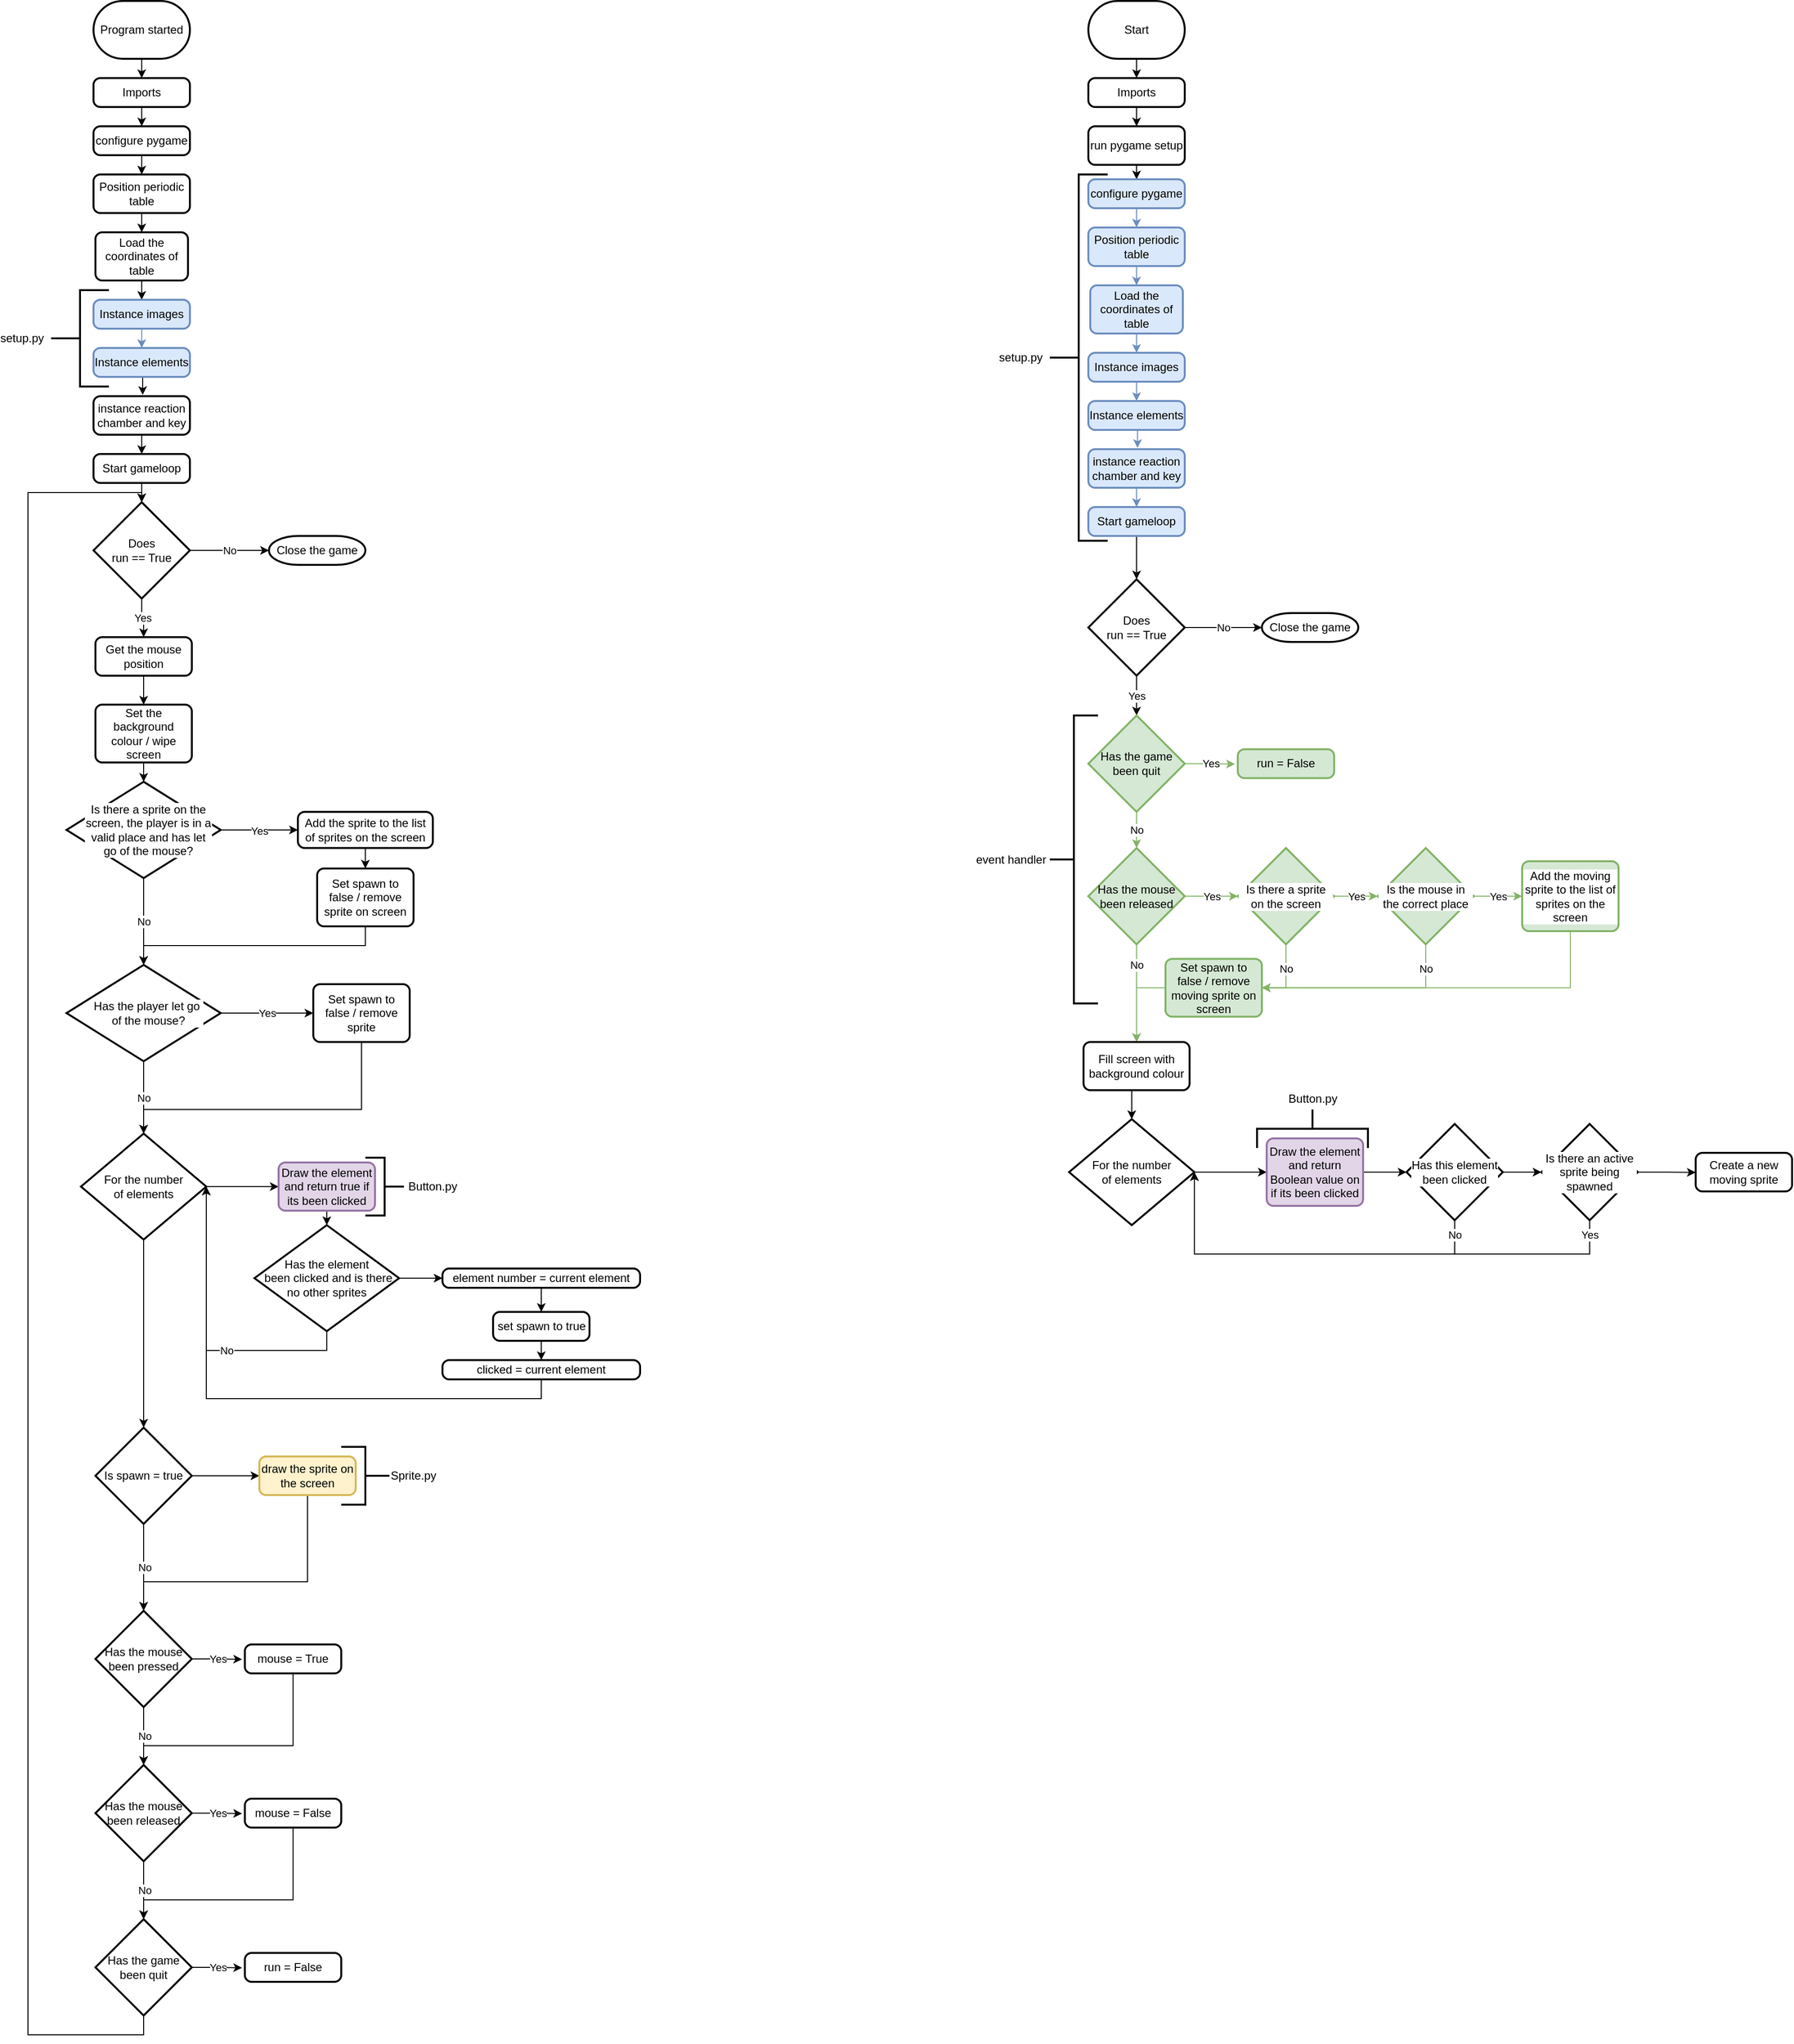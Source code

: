 <mxfile version="16.5.2" type="device"><diagram id="IbwKglbEmLJmaYH9tviD" name="Page-1"><mxGraphModel dx="697" dy="635" grid="1" gridSize="10" guides="1" tooltips="1" connect="1" arrows="1" fold="1" page="1" pageScale="1" pageWidth="827" pageHeight="1169" math="0" shadow="0"><root><mxCell id="0"/><mxCell id="1" parent="0"/><mxCell id="RFZ8zrb5-xZs_B_gBiY--3" style="edgeStyle=orthogonalEdgeStyle;rounded=0;orthogonalLoop=1;jettySize=auto;html=1;exitX=0.5;exitY=1;exitDx=0;exitDy=0;exitPerimeter=0;entryX=0.5;entryY=0;entryDx=0;entryDy=0;" parent="1" source="RFZ8zrb5-xZs_B_gBiY--1" target="RFZ8zrb5-xZs_B_gBiY--2" edge="1"><mxGeometry relative="1" as="geometry"/></mxCell><mxCell id="RFZ8zrb5-xZs_B_gBiY--1" value="Program started" style="strokeWidth=2;html=1;shape=mxgraph.flowchart.terminator;whiteSpace=wrap;" parent="1" vertex="1"><mxGeometry x="148" y="40" width="100" height="60" as="geometry"/></mxCell><mxCell id="RFZ8zrb5-xZs_B_gBiY--5" style="edgeStyle=orthogonalEdgeStyle;rounded=0;orthogonalLoop=1;jettySize=auto;html=1;exitX=0.5;exitY=1;exitDx=0;exitDy=0;" parent="1" source="RFZ8zrb5-xZs_B_gBiY--2" target="RFZ8zrb5-xZs_B_gBiY--4" edge="1"><mxGeometry relative="1" as="geometry"/></mxCell><mxCell id="RFZ8zrb5-xZs_B_gBiY--2" value="Imports" style="rounded=1;whiteSpace=wrap;html=1;absoluteArcSize=1;arcSize=14;strokeWidth=2;" parent="1" vertex="1"><mxGeometry x="148" y="120" width="100" height="30" as="geometry"/></mxCell><mxCell id="RFZ8zrb5-xZs_B_gBiY--7" style="edgeStyle=orthogonalEdgeStyle;rounded=0;orthogonalLoop=1;jettySize=auto;html=1;exitX=0.5;exitY=1;exitDx=0;exitDy=0;entryX=0.5;entryY=0;entryDx=0;entryDy=0;" parent="1" source="RFZ8zrb5-xZs_B_gBiY--4" target="RFZ8zrb5-xZs_B_gBiY--6" edge="1"><mxGeometry relative="1" as="geometry"/></mxCell><mxCell id="RFZ8zrb5-xZs_B_gBiY--4" value="configure pygame" style="rounded=1;whiteSpace=wrap;html=1;absoluteArcSize=1;arcSize=14;strokeWidth=2;" parent="1" vertex="1"><mxGeometry x="148" y="170" width="100" height="30" as="geometry"/></mxCell><mxCell id="RFZ8zrb5-xZs_B_gBiY--10" style="edgeStyle=orthogonalEdgeStyle;rounded=0;orthogonalLoop=1;jettySize=auto;html=1;exitX=0.5;exitY=1;exitDx=0;exitDy=0;entryX=0.5;entryY=0;entryDx=0;entryDy=0;" parent="1" source="RFZ8zrb5-xZs_B_gBiY--6" target="RFZ8zrb5-xZs_B_gBiY--8" edge="1"><mxGeometry relative="1" as="geometry"/></mxCell><mxCell id="RFZ8zrb5-xZs_B_gBiY--6" value="Position periodic table" style="rounded=1;whiteSpace=wrap;html=1;absoluteArcSize=1;arcSize=14;strokeWidth=2;" parent="1" vertex="1"><mxGeometry x="148" y="220" width="100" height="40" as="geometry"/></mxCell><mxCell id="RFZ8zrb5-xZs_B_gBiY--12" style="edgeStyle=orthogonalEdgeStyle;rounded=0;orthogonalLoop=1;jettySize=auto;html=1;exitX=0.5;exitY=1;exitDx=0;exitDy=0;entryX=0.5;entryY=0;entryDx=0;entryDy=0;" parent="1" source="RFZ8zrb5-xZs_B_gBiY--8" target="RFZ8zrb5-xZs_B_gBiY--11" edge="1"><mxGeometry relative="1" as="geometry"/></mxCell><mxCell id="RFZ8zrb5-xZs_B_gBiY--8" value="Load the coordinates of table" style="rounded=1;whiteSpace=wrap;html=1;absoluteArcSize=1;arcSize=14;strokeWidth=2;" parent="1" vertex="1"><mxGeometry x="150" y="280" width="96" height="50" as="geometry"/></mxCell><mxCell id="RFZ8zrb5-xZs_B_gBiY--9" style="edgeStyle=orthogonalEdgeStyle;rounded=0;orthogonalLoop=1;jettySize=auto;html=1;exitX=0.5;exitY=1;exitDx=0;exitDy=0;" parent="1" source="RFZ8zrb5-xZs_B_gBiY--8" target="RFZ8zrb5-xZs_B_gBiY--8" edge="1"><mxGeometry relative="1" as="geometry"/></mxCell><mxCell id="RFZ8zrb5-xZs_B_gBiY--14" style="edgeStyle=orthogonalEdgeStyle;rounded=0;orthogonalLoop=1;jettySize=auto;html=1;exitX=0.5;exitY=1;exitDx=0;exitDy=0;entryX=0.5;entryY=0;entryDx=0;entryDy=0;fillColor=#dae8fc;strokeColor=#6c8ebf;" parent="1" source="RFZ8zrb5-xZs_B_gBiY--11" target="RFZ8zrb5-xZs_B_gBiY--13" edge="1"><mxGeometry relative="1" as="geometry"/></mxCell><mxCell id="RFZ8zrb5-xZs_B_gBiY--11" value="Instance images" style="rounded=1;whiteSpace=wrap;html=1;absoluteArcSize=1;arcSize=14;strokeWidth=2;fillColor=#dae8fc;strokeColor=#6c8ebf;" parent="1" vertex="1"><mxGeometry x="148" y="350" width="100" height="30" as="geometry"/></mxCell><mxCell id="RFZ8zrb5-xZs_B_gBiY--16" style="edgeStyle=orthogonalEdgeStyle;rounded=0;orthogonalLoop=1;jettySize=auto;html=1;exitX=0.5;exitY=1;exitDx=0;exitDy=0;entryX=0.51;entryY=-0.033;entryDx=0;entryDy=0;entryPerimeter=0;" parent="1" source="RFZ8zrb5-xZs_B_gBiY--13" target="RFZ8zrb5-xZs_B_gBiY--15" edge="1"><mxGeometry relative="1" as="geometry"/></mxCell><mxCell id="RFZ8zrb5-xZs_B_gBiY--13" value="Instance elements" style="rounded=1;whiteSpace=wrap;html=1;absoluteArcSize=1;arcSize=14;strokeWidth=2;fillColor=#dae8fc;strokeColor=#6c8ebf;" parent="1" vertex="1"><mxGeometry x="148" y="400" width="100" height="30" as="geometry"/></mxCell><mxCell id="RFZ8zrb5-xZs_B_gBiY--19" style="edgeStyle=orthogonalEdgeStyle;rounded=0;orthogonalLoop=1;jettySize=auto;html=1;exitX=0.5;exitY=1;exitDx=0;exitDy=0;entryX=0.5;entryY=0;entryDx=0;entryDy=0;" parent="1" source="RFZ8zrb5-xZs_B_gBiY--15" target="RFZ8zrb5-xZs_B_gBiY--18" edge="1"><mxGeometry relative="1" as="geometry"/></mxCell><mxCell id="RFZ8zrb5-xZs_B_gBiY--15" value="instance reaction chamber and key" style="rounded=1;whiteSpace=wrap;html=1;absoluteArcSize=1;arcSize=14;strokeWidth=2;" parent="1" vertex="1"><mxGeometry x="148" y="450" width="100" height="40" as="geometry"/></mxCell><mxCell id="RFZ8zrb5-xZs_B_gBiY--26" style="edgeStyle=orthogonalEdgeStyle;rounded=0;orthogonalLoop=1;jettySize=auto;html=1;exitX=0.5;exitY=1;exitDx=0;exitDy=0;entryX=0.5;entryY=0;entryDx=0;entryDy=0;entryPerimeter=0;" parent="1" source="RFZ8zrb5-xZs_B_gBiY--18" target="RFZ8zrb5-xZs_B_gBiY--25" edge="1"><mxGeometry relative="1" as="geometry"/></mxCell><mxCell id="RFZ8zrb5-xZs_B_gBiY--18" value="Start gameloop" style="rounded=1;whiteSpace=wrap;html=1;absoluteArcSize=1;arcSize=14;strokeWidth=2;" parent="1" vertex="1"><mxGeometry x="148" y="510" width="100" height="30" as="geometry"/></mxCell><mxCell id="RFZ8zrb5-xZs_B_gBiY--21" value="" style="strokeWidth=2;html=1;shape=mxgraph.flowchart.annotation_2;align=left;labelPosition=right;pointerEvents=1;" parent="1" vertex="1"><mxGeometry x="104" y="340" width="60" height="100" as="geometry"/></mxCell><mxCell id="RFZ8zrb5-xZs_B_gBiY--22" value="setup.py" style="text;html=1;strokeColor=none;fillColor=none;align=center;verticalAlign=middle;whiteSpace=wrap;rounded=0;" parent="1" vertex="1"><mxGeometry x="54" y="380" width="40" height="20" as="geometry"/></mxCell><mxCell id="RFZ8zrb5-xZs_B_gBiY--72" value="No" style="edgeStyle=orthogonalEdgeStyle;rounded=0;orthogonalLoop=1;jettySize=auto;html=1;exitX=1;exitY=0.5;exitDx=0;exitDy=0;exitPerimeter=0;entryX=0;entryY=0.5;entryDx=0;entryDy=0;entryPerimeter=0;labelBackgroundColor=default;fontColor=default;" parent="1" source="RFZ8zrb5-xZs_B_gBiY--25" target="RFZ8zrb5-xZs_B_gBiY--71" edge="1"><mxGeometry relative="1" as="geometry"/></mxCell><mxCell id="RFZ8zrb5-xZs_B_gBiY--74" value="Yes" style="edgeStyle=orthogonalEdgeStyle;rounded=0;orthogonalLoop=1;jettySize=auto;html=1;exitX=0.5;exitY=1;exitDx=0;exitDy=0;exitPerimeter=0;entryX=0.5;entryY=0;entryDx=0;entryDy=0;labelBackgroundColor=default;fontColor=default;" parent="1" source="RFZ8zrb5-xZs_B_gBiY--25" target="RFZ8zrb5-xZs_B_gBiY--30" edge="1"><mxGeometry relative="1" as="geometry"/></mxCell><mxCell id="RFZ8zrb5-xZs_B_gBiY--25" value="Does &lt;br&gt;run == True" style="strokeWidth=2;html=1;shape=mxgraph.flowchart.decision;whiteSpace=wrap;" parent="1" vertex="1"><mxGeometry x="148" y="560" width="100" height="100" as="geometry"/></mxCell><mxCell id="RFZ8zrb5-xZs_B_gBiY--48" style="edgeStyle=orthogonalEdgeStyle;rounded=0;orthogonalLoop=1;jettySize=auto;html=1;exitX=0.5;exitY=1;exitDx=0;exitDy=0;entryX=0.5;entryY=0;entryDx=0;entryDy=0;fontColor=default;" parent="1" source="RFZ8zrb5-xZs_B_gBiY--30" target="RFZ8zrb5-xZs_B_gBiY--31" edge="1"><mxGeometry relative="1" as="geometry"/></mxCell><mxCell id="RFZ8zrb5-xZs_B_gBiY--30" value="Get the mouse position" style="rounded=1;whiteSpace=wrap;html=1;absoluteArcSize=1;arcSize=14;strokeWidth=2;" parent="1" vertex="1"><mxGeometry x="150" y="700" width="100" height="40" as="geometry"/></mxCell><mxCell id="RFZ8zrb5-xZs_B_gBiY--49" style="edgeStyle=orthogonalEdgeStyle;rounded=0;orthogonalLoop=1;jettySize=auto;html=1;exitX=0.5;exitY=1;exitDx=0;exitDy=0;entryX=0.5;entryY=0;entryDx=0;entryDy=0;entryPerimeter=0;fontColor=default;" parent="1" source="RFZ8zrb5-xZs_B_gBiY--31" target="RFZ8zrb5-xZs_B_gBiY--34" edge="1"><mxGeometry relative="1" as="geometry"/></mxCell><mxCell id="RFZ8zrb5-xZs_B_gBiY--31" value="Set the background colour / wipe screen" style="rounded=1;whiteSpace=wrap;html=1;absoluteArcSize=1;arcSize=14;strokeWidth=2;" parent="1" vertex="1"><mxGeometry x="150" y="770" width="100" height="60" as="geometry"/></mxCell><mxCell id="RFZ8zrb5-xZs_B_gBiY--36" value="Yes" style="edgeStyle=orthogonalEdgeStyle;rounded=0;orthogonalLoop=1;jettySize=auto;html=1;exitX=1;exitY=0.5;exitDx=0;exitDy=0;exitPerimeter=0;fontColor=default;" parent="1" source="RFZ8zrb5-xZs_B_gBiY--34" edge="1"><mxGeometry relative="1" as="geometry"><mxPoint x="360" y="900" as="targetPoint"/></mxGeometry></mxCell><mxCell id="RFZ8zrb5-xZs_B_gBiY--57" value="No" style="edgeStyle=orthogonalEdgeStyle;rounded=0;orthogonalLoop=1;jettySize=auto;html=1;exitX=0.5;exitY=1;exitDx=0;exitDy=0;exitPerimeter=0;entryX=0.5;entryY=0;entryDx=0;entryDy=0;entryPerimeter=0;fontColor=default;" parent="1" source="RFZ8zrb5-xZs_B_gBiY--34" target="RFZ8zrb5-xZs_B_gBiY--56" edge="1"><mxGeometry relative="1" as="geometry"/></mxCell><mxCell id="RFZ8zrb5-xZs_B_gBiY--34" value="Is there a sprite on the screen, the player is in a valid place and has let go of the mouse?" style="strokeWidth=2;shape=mxgraph.flowchart.decision;spacingTop=10;spacingLeft=10;spacingBottom=10;spacing=10;whiteSpace=wrap;html=1;fontColor=default;labelBackgroundColor=default;" parent="1" vertex="1"><mxGeometry x="120" y="850" width="160" height="100" as="geometry"/></mxCell><mxCell id="RFZ8zrb5-xZs_B_gBiY--54" style="edgeStyle=orthogonalEdgeStyle;rounded=0;orthogonalLoop=1;jettySize=auto;html=1;exitX=0.5;exitY=1;exitDx=0;exitDy=0;entryX=0.5;entryY=0;entryDx=0;entryDy=0;fontColor=default;labelBackgroundColor=none;" parent="1" source="RFZ8zrb5-xZs_B_gBiY--50" target="RFZ8zrb5-xZs_B_gBiY--53" edge="1"><mxGeometry relative="1" as="geometry"/></mxCell><mxCell id="RFZ8zrb5-xZs_B_gBiY--50" value="Add the sprite to the list of sprites on the screen" style="rounded=1;whiteSpace=wrap;html=1;absoluteArcSize=1;arcSize=14;strokeWidth=2;labelBackgroundColor=none;" parent="1" vertex="1"><mxGeometry x="360" y="881.25" width="140" height="37.5" as="geometry"/></mxCell><mxCell id="RFZ8zrb5-xZs_B_gBiY--58" style="edgeStyle=orthogonalEdgeStyle;rounded=0;orthogonalLoop=1;jettySize=auto;html=1;exitX=0.5;exitY=1;exitDx=0;exitDy=0;fontColor=default;" parent="1" source="RFZ8zrb5-xZs_B_gBiY--53" target="RFZ8zrb5-xZs_B_gBiY--56" edge="1"><mxGeometry relative="1" as="geometry"/></mxCell><mxCell id="RFZ8zrb5-xZs_B_gBiY--53" value="Set spawn to false / remove sprite on screen" style="rounded=1;whiteSpace=wrap;html=1;absoluteArcSize=1;arcSize=14;strokeWidth=2;labelBackgroundColor=none;" parent="1" vertex="1"><mxGeometry x="380" y="940" width="100" height="60" as="geometry"/></mxCell><mxCell id="RFZ8zrb5-xZs_B_gBiY--63" value="Yes" style="edgeStyle=orthogonalEdgeStyle;rounded=0;orthogonalLoop=1;jettySize=auto;html=1;exitX=1;exitY=0.5;exitDx=0;exitDy=0;exitPerimeter=0;entryX=0;entryY=0.5;entryDx=0;entryDy=0;labelBackgroundColor=default;fontColor=default;" parent="1" source="RFZ8zrb5-xZs_B_gBiY--56" target="RFZ8zrb5-xZs_B_gBiY--62" edge="1"><mxGeometry relative="1" as="geometry"/></mxCell><mxCell id="RFZ8zrb5-xZs_B_gBiY--77" value="No" style="edgeStyle=orthogonalEdgeStyle;rounded=0;orthogonalLoop=1;jettySize=auto;html=1;exitX=0.5;exitY=1;exitDx=0;exitDy=0;exitPerimeter=0;entryX=0.5;entryY=0;entryDx=0;entryDy=0;entryPerimeter=0;labelBackgroundColor=default;fontColor=default;" parent="1" source="RFZ8zrb5-xZs_B_gBiY--56" target="RFZ8zrb5-xZs_B_gBiY--75" edge="1"><mxGeometry relative="1" as="geometry"/></mxCell><mxCell id="RFZ8zrb5-xZs_B_gBiY--56" value="Has the player let go&amp;nbsp;&lt;br&gt;of the mouse?" style="strokeWidth=2;shape=mxgraph.flowchart.decision;spacingTop=10;spacingLeft=10;spacingBottom=10;spacing=10;whiteSpace=wrap;html=1;fontColor=default;labelBackgroundColor=default;" parent="1" vertex="1"><mxGeometry x="120" y="1040" width="160" height="100" as="geometry"/></mxCell><mxCell id="RFZ8zrb5-xZs_B_gBiY--78" style="edgeStyle=orthogonalEdgeStyle;rounded=0;orthogonalLoop=1;jettySize=auto;html=1;exitX=0.5;exitY=1;exitDx=0;exitDy=0;entryX=0.5;entryY=0;entryDx=0;entryDy=0;entryPerimeter=0;labelBackgroundColor=default;fontColor=default;" parent="1" source="RFZ8zrb5-xZs_B_gBiY--62" target="RFZ8zrb5-xZs_B_gBiY--75" edge="1"><mxGeometry relative="1" as="geometry"><Array as="points"><mxPoint x="426" y="1190"/><mxPoint x="200" y="1190"/></Array></mxGeometry></mxCell><mxCell id="RFZ8zrb5-xZs_B_gBiY--62" value="Set spawn to false / remove sprite" style="rounded=1;whiteSpace=wrap;html=1;absoluteArcSize=1;arcSize=14;strokeWidth=2;labelBackgroundColor=none;fontColor=default;" parent="1" vertex="1"><mxGeometry x="376" y="1060" width="100" height="60" as="geometry"/></mxCell><mxCell id="RFZ8zrb5-xZs_B_gBiY--71" value="&lt;span&gt;Close the game&lt;/span&gt;" style="strokeWidth=2;html=1;shape=mxgraph.flowchart.terminator;whiteSpace=wrap;labelBackgroundColor=none;fontColor=default;" parent="1" vertex="1"><mxGeometry x="330" y="595" width="100" height="30" as="geometry"/></mxCell><mxCell id="RFZ8zrb5-xZs_B_gBiY--81" style="edgeStyle=orthogonalEdgeStyle;rounded=0;orthogonalLoop=1;jettySize=auto;html=1;exitX=1;exitY=0.5;exitDx=0;exitDy=0;exitPerimeter=0;entryX=0;entryY=0.5;entryDx=0;entryDy=0;labelBackgroundColor=default;fontColor=default;" parent="1" source="RFZ8zrb5-xZs_B_gBiY--75" target="RFZ8zrb5-xZs_B_gBiY--80" edge="1"><mxGeometry relative="1" as="geometry"/></mxCell><mxCell id="RFZ8zrb5-xZs_B_gBiY--102" style="edgeStyle=orthogonalEdgeStyle;rounded=0;orthogonalLoop=1;jettySize=auto;html=1;exitX=0.5;exitY=1;exitDx=0;exitDy=0;exitPerimeter=0;entryX=0.5;entryY=0;entryDx=0;entryDy=0;entryPerimeter=0;labelBackgroundColor=default;fontColor=default;" parent="1" source="RFZ8zrb5-xZs_B_gBiY--75" target="RFZ8zrb5-xZs_B_gBiY--101" edge="1"><mxGeometry relative="1" as="geometry"/></mxCell><mxCell id="RFZ8zrb5-xZs_B_gBiY--75" value="For the number &lt;br&gt;of elements" style="strokeWidth=2;html=1;shape=mxgraph.flowchart.decision;whiteSpace=wrap;labelBackgroundColor=none;fontColor=default;" parent="1" vertex="1"><mxGeometry x="135" y="1215" width="130" height="110" as="geometry"/></mxCell><mxCell id="RFZ8zrb5-xZs_B_gBiY--84" style="edgeStyle=orthogonalEdgeStyle;rounded=0;orthogonalLoop=1;jettySize=auto;html=1;exitX=0.5;exitY=1;exitDx=0;exitDy=0;entryX=0.5;entryY=0;entryDx=0;entryDy=0;entryPerimeter=0;labelBackgroundColor=default;fontColor=default;" parent="1" source="RFZ8zrb5-xZs_B_gBiY--80" target="RFZ8zrb5-xZs_B_gBiY--83" edge="1"><mxGeometry relative="1" as="geometry"/></mxCell><mxCell id="RFZ8zrb5-xZs_B_gBiY--80" value="Draw the element and return true if its been clicked" style="rounded=1;whiteSpace=wrap;html=1;absoluteArcSize=1;arcSize=14;strokeWidth=2;labelBackgroundColor=none;fillColor=#e1d5e7;strokeColor=#9673a6;" parent="1" vertex="1"><mxGeometry x="340" y="1245" width="100" height="50" as="geometry"/></mxCell><mxCell id="RFZ8zrb5-xZs_B_gBiY--87" value="No" style="edgeStyle=orthogonalEdgeStyle;rounded=0;orthogonalLoop=1;jettySize=auto;html=1;exitX=0.5;exitY=1;exitDx=0;exitDy=0;exitPerimeter=0;labelBackgroundColor=default;fontColor=default;entryX=1;entryY=0.5;entryDx=0;entryDy=0;entryPerimeter=0;" parent="1" source="RFZ8zrb5-xZs_B_gBiY--83" target="RFZ8zrb5-xZs_B_gBiY--75" edge="1"><mxGeometry x="-0.212" relative="1" as="geometry"><Array as="points"><mxPoint x="390" y="1440"/><mxPoint x="265" y="1440"/></Array><mxPoint as="offset"/></mxGeometry></mxCell><mxCell id="RFZ8zrb5-xZs_B_gBiY--93" style="edgeStyle=orthogonalEdgeStyle;rounded=0;orthogonalLoop=1;jettySize=auto;html=1;exitX=1;exitY=0.5;exitDx=0;exitDy=0;exitPerimeter=0;entryX=0;entryY=0.5;entryDx=0;entryDy=0;labelBackgroundColor=default;fontColor=default;" parent="1" source="RFZ8zrb5-xZs_B_gBiY--83" target="RFZ8zrb5-xZs_B_gBiY--91" edge="1"><mxGeometry relative="1" as="geometry"/></mxCell><mxCell id="RFZ8zrb5-xZs_B_gBiY--83" value="Has the element&lt;br&gt;&amp;nbsp;been clicked and is there no other sprites" style="strokeWidth=2;html=1;shape=mxgraph.flowchart.decision;whiteSpace=wrap;labelBackgroundColor=none;fontColor=default;" parent="1" vertex="1"><mxGeometry x="315" y="1310" width="150" height="110" as="geometry"/></mxCell><mxCell id="RFZ8zrb5-xZs_B_gBiY--85" value="" style="strokeWidth=2;html=1;shape=mxgraph.flowchart.annotation_2;align=left;labelPosition=right;pointerEvents=1;labelBackgroundColor=none;fontColor=default;rotation=-180;" parent="1" vertex="1"><mxGeometry x="430" y="1240" width="40" height="60" as="geometry"/></mxCell><mxCell id="RFZ8zrb5-xZs_B_gBiY--86" value="Button.py" style="text;html=1;strokeColor=none;fillColor=none;align=center;verticalAlign=middle;whiteSpace=wrap;rounded=0;labelBackgroundColor=none;fontColor=default;" parent="1" vertex="1"><mxGeometry x="480" y="1260" width="40" height="20" as="geometry"/></mxCell><mxCell id="RFZ8zrb5-xZs_B_gBiY--97" style="edgeStyle=orthogonalEdgeStyle;rounded=0;orthogonalLoop=1;jettySize=auto;html=1;exitX=0.5;exitY=1;exitDx=0;exitDy=0;entryX=0.5;entryY=0;entryDx=0;entryDy=0;labelBackgroundColor=default;fontColor=default;" parent="1" source="RFZ8zrb5-xZs_B_gBiY--89" target="RFZ8zrb5-xZs_B_gBiY--95" edge="1"><mxGeometry relative="1" as="geometry"/></mxCell><mxCell id="RFZ8zrb5-xZs_B_gBiY--89" value="set spawn to true" style="rounded=1;whiteSpace=wrap;html=1;absoluteArcSize=1;arcSize=14;strokeWidth=2;labelBackgroundColor=none;fontColor=default;" parent="1" vertex="1"><mxGeometry x="562.5" y="1400" width="100" height="30" as="geometry"/></mxCell><mxCell id="RFZ8zrb5-xZs_B_gBiY--94" style="edgeStyle=orthogonalEdgeStyle;rounded=0;orthogonalLoop=1;jettySize=auto;html=1;exitX=0.5;exitY=1;exitDx=0;exitDy=0;entryX=0.5;entryY=0;entryDx=0;entryDy=0;labelBackgroundColor=default;fontColor=default;" parent="1" source="RFZ8zrb5-xZs_B_gBiY--91" target="RFZ8zrb5-xZs_B_gBiY--89" edge="1"><mxGeometry relative="1" as="geometry"/></mxCell><mxCell id="RFZ8zrb5-xZs_B_gBiY--91" value="element number = current element" style="rounded=1;whiteSpace=wrap;html=1;absoluteArcSize=1;arcSize=14;strokeWidth=2;labelBackgroundColor=none;fontColor=default;" parent="1" vertex="1"><mxGeometry x="510" y="1355" width="205" height="20" as="geometry"/></mxCell><mxCell id="RFZ8zrb5-xZs_B_gBiY--100" style="edgeStyle=orthogonalEdgeStyle;rounded=0;orthogonalLoop=1;jettySize=auto;html=1;exitX=0.5;exitY=1;exitDx=0;exitDy=0;entryX=1;entryY=0.5;entryDx=0;entryDy=0;entryPerimeter=0;labelBackgroundColor=default;fontColor=default;" parent="1" source="RFZ8zrb5-xZs_B_gBiY--95" target="RFZ8zrb5-xZs_B_gBiY--75" edge="1"><mxGeometry relative="1" as="geometry"><Array as="points"><mxPoint x="613" y="1490"/><mxPoint x="265" y="1490"/></Array></mxGeometry></mxCell><mxCell id="RFZ8zrb5-xZs_B_gBiY--95" value="clicked = current element" style="rounded=1;whiteSpace=wrap;html=1;absoluteArcSize=1;arcSize=14;strokeWidth=2;labelBackgroundColor=none;fontColor=default;" parent="1" vertex="1"><mxGeometry x="510" y="1450" width="205" height="20" as="geometry"/></mxCell><mxCell id="RFZ8zrb5-xZs_B_gBiY--103" value="No" style="edgeStyle=orthogonalEdgeStyle;rounded=0;orthogonalLoop=1;jettySize=auto;html=1;exitX=0.5;exitY=1;exitDx=0;exitDy=0;exitPerimeter=0;labelBackgroundColor=default;fontColor=default;" parent="1" source="RFZ8zrb5-xZs_B_gBiY--101" edge="1"><mxGeometry relative="1" as="geometry"><mxPoint x="199.952" y="1710" as="targetPoint"/></mxGeometry></mxCell><mxCell id="RFZ8zrb5-xZs_B_gBiY--106" style="edgeStyle=orthogonalEdgeStyle;rounded=0;orthogonalLoop=1;jettySize=auto;html=1;exitX=1;exitY=0.5;exitDx=0;exitDy=0;exitPerimeter=0;entryX=0;entryY=0.5;entryDx=0;entryDy=0;labelBackgroundColor=default;fontColor=default;" parent="1" source="RFZ8zrb5-xZs_B_gBiY--101" target="RFZ8zrb5-xZs_B_gBiY--104" edge="1"><mxGeometry relative="1" as="geometry"/></mxCell><mxCell id="RFZ8zrb5-xZs_B_gBiY--101" value="Is spawn = true" style="strokeWidth=2;html=1;shape=mxgraph.flowchart.decision;whiteSpace=wrap;labelBackgroundColor=none;fontColor=default;" parent="1" vertex="1"><mxGeometry x="150" y="1520" width="100" height="100" as="geometry"/></mxCell><mxCell id="RFZ8zrb5-xZs_B_gBiY--107" style="edgeStyle=orthogonalEdgeStyle;rounded=0;orthogonalLoop=1;jettySize=auto;html=1;exitX=0.5;exitY=1;exitDx=0;exitDy=0;labelBackgroundColor=default;fontColor=default;" parent="1" source="RFZ8zrb5-xZs_B_gBiY--104" edge="1"><mxGeometry relative="1" as="geometry"><mxPoint x="200" y="1710" as="targetPoint"/><Array as="points"><mxPoint x="370" y="1680"/><mxPoint x="200" y="1680"/></Array></mxGeometry></mxCell><mxCell id="RFZ8zrb5-xZs_B_gBiY--104" value="draw the sprite on&lt;br&gt;the screen" style="rounded=1;whiteSpace=wrap;html=1;absoluteArcSize=1;arcSize=14;strokeWidth=2;labelBackgroundColor=none;fillColor=#fff2cc;strokeColor=#d6b656;" parent="1" vertex="1"><mxGeometry x="320" y="1550" width="100" height="40" as="geometry"/></mxCell><mxCell id="RFZ8zrb5-xZs_B_gBiY--108" value="" style="strokeWidth=2;html=1;shape=mxgraph.flowchart.annotation_2;align=left;labelPosition=right;pointerEvents=1;labelBackgroundColor=none;fontColor=default;rotation=-180;" parent="1" vertex="1"><mxGeometry x="405" y="1540" width="50" height="60" as="geometry"/></mxCell><mxCell id="RFZ8zrb5-xZs_B_gBiY--109" value="Sprite.py" style="text;html=1;strokeColor=none;fillColor=none;align=center;verticalAlign=middle;whiteSpace=wrap;rounded=0;labelBackgroundColor=none;fontColor=default;" parent="1" vertex="1"><mxGeometry x="460" y="1560" width="40" height="20" as="geometry"/></mxCell><mxCell id="RFZ8zrb5-xZs_B_gBiY--112" value="No" style="edgeStyle=orthogonalEdgeStyle;rounded=0;orthogonalLoop=1;jettySize=auto;html=1;exitX=0.5;exitY=1;exitDx=0;exitDy=0;exitPerimeter=0;entryX=0.5;entryY=0;entryDx=0;entryDy=0;entryPerimeter=0;labelBackgroundColor=default;fontColor=default;" parent="1" source="RFZ8zrb5-xZs_B_gBiY--110" edge="1"><mxGeometry relative="1" as="geometry"><mxPoint x="200" y="2030" as="targetPoint"/></mxGeometry></mxCell><mxCell id="RFZ8zrb5-xZs_B_gBiY--114" value="Yes" style="edgeStyle=orthogonalEdgeStyle;rounded=0;orthogonalLoop=1;jettySize=auto;html=1;exitX=1;exitY=0.5;exitDx=0;exitDy=0;exitPerimeter=0;entryX=-0.029;entryY=0.516;entryDx=0;entryDy=0;entryPerimeter=0;labelBackgroundColor=default;fontColor=default;" parent="1" source="RFZ8zrb5-xZs_B_gBiY--110" target="RFZ8zrb5-xZs_B_gBiY--113" edge="1"><mxGeometry relative="1" as="geometry"/></mxCell><mxCell id="RFZ8zrb5-xZs_B_gBiY--110" value="Has the mouse&lt;br&gt;been released" style="strokeWidth=2;html=1;shape=mxgraph.flowchart.decision;whiteSpace=wrap;labelBackgroundColor=none;fontColor=default;" parent="1" vertex="1"><mxGeometry x="150" y="1870" width="100" height="100" as="geometry"/></mxCell><mxCell id="RFZ8zrb5-xZs_B_gBiY--115" style="edgeStyle=orthogonalEdgeStyle;rounded=0;orthogonalLoop=1;jettySize=auto;html=1;exitX=0.5;exitY=1;exitDx=0;exitDy=0;entryX=0.5;entryY=0;entryDx=0;entryDy=0;entryPerimeter=0;labelBackgroundColor=default;fontColor=default;" parent="1" source="RFZ8zrb5-xZs_B_gBiY--113" edge="1"><mxGeometry relative="1" as="geometry"><mxPoint x="200" y="2030" as="targetPoint"/><Array as="points"><mxPoint x="355" y="2010"/><mxPoint x="200" y="2010"/></Array></mxGeometry></mxCell><mxCell id="RFZ8zrb5-xZs_B_gBiY--113" value="mouse = False" style="rounded=1;whiteSpace=wrap;html=1;absoluteArcSize=1;arcSize=14;strokeWidth=2;labelBackgroundColor=none;fontColor=default;" parent="1" vertex="1"><mxGeometry x="305" y="1905" width="100" height="30" as="geometry"/></mxCell><mxCell id="RFZ8zrb5-xZs_B_gBiY--116" value="No" style="edgeStyle=orthogonalEdgeStyle;rounded=0;orthogonalLoop=1;jettySize=auto;html=1;exitX=0.5;exitY=1;exitDx=0;exitDy=0;exitPerimeter=0;entryX=0.5;entryY=0;entryDx=0;entryDy=0;entryPerimeter=0;labelBackgroundColor=default;fontColor=default;" parent="1" source="RFZ8zrb5-xZs_B_gBiY--118" edge="1"><mxGeometry relative="1" as="geometry"><mxPoint x="200" y="1870" as="targetPoint"/></mxGeometry></mxCell><mxCell id="RFZ8zrb5-xZs_B_gBiY--117" value="Yes" style="edgeStyle=orthogonalEdgeStyle;rounded=0;orthogonalLoop=1;jettySize=auto;html=1;exitX=1;exitY=0.5;exitDx=0;exitDy=0;exitPerimeter=0;entryX=-0.029;entryY=0.516;entryDx=0;entryDy=0;entryPerimeter=0;labelBackgroundColor=default;fontColor=default;" parent="1" source="RFZ8zrb5-xZs_B_gBiY--118" target="RFZ8zrb5-xZs_B_gBiY--120" edge="1"><mxGeometry relative="1" as="geometry"/></mxCell><mxCell id="RFZ8zrb5-xZs_B_gBiY--118" value="Has the mouse&lt;br&gt;been pressed" style="strokeWidth=2;html=1;shape=mxgraph.flowchart.decision;whiteSpace=wrap;labelBackgroundColor=none;fontColor=default;" parent="1" vertex="1"><mxGeometry x="150" y="1710" width="100" height="100" as="geometry"/></mxCell><mxCell id="RFZ8zrb5-xZs_B_gBiY--119" style="edgeStyle=orthogonalEdgeStyle;rounded=0;orthogonalLoop=1;jettySize=auto;html=1;exitX=0.5;exitY=1;exitDx=0;exitDy=0;entryX=0.5;entryY=0;entryDx=0;entryDy=0;entryPerimeter=0;labelBackgroundColor=default;fontColor=default;" parent="1" source="RFZ8zrb5-xZs_B_gBiY--120" edge="1"><mxGeometry relative="1" as="geometry"><mxPoint x="200" y="1870" as="targetPoint"/><Array as="points"><mxPoint x="355" y="1850"/><mxPoint x="200" y="1850"/></Array></mxGeometry></mxCell><mxCell id="RFZ8zrb5-xZs_B_gBiY--120" value="mouse = True" style="rounded=1;whiteSpace=wrap;html=1;absoluteArcSize=1;arcSize=14;strokeWidth=2;labelBackgroundColor=none;fontColor=default;" parent="1" vertex="1"><mxGeometry x="305" y="1745" width="100" height="30" as="geometry"/></mxCell><mxCell id="RFZ8zrb5-xZs_B_gBiY--122" value="Yes" style="edgeStyle=orthogonalEdgeStyle;rounded=0;orthogonalLoop=1;jettySize=auto;html=1;exitX=1;exitY=0.5;exitDx=0;exitDy=0;exitPerimeter=0;entryX=-0.029;entryY=0.516;entryDx=0;entryDy=0;entryPerimeter=0;labelBackgroundColor=default;fontColor=default;" parent="1" source="RFZ8zrb5-xZs_B_gBiY--123" target="RFZ8zrb5-xZs_B_gBiY--125" edge="1"><mxGeometry relative="1" as="geometry"/></mxCell><mxCell id="RFZ8zrb5-xZs_B_gBiY--127" style="edgeStyle=orthogonalEdgeStyle;rounded=0;orthogonalLoop=1;jettySize=auto;html=1;exitX=0.5;exitY=1;exitDx=0;exitDy=0;exitPerimeter=0;labelBackgroundColor=default;fontColor=default;entryX=0.5;entryY=0;entryDx=0;entryDy=0;entryPerimeter=0;" parent="1" source="RFZ8zrb5-xZs_B_gBiY--123" target="RFZ8zrb5-xZs_B_gBiY--25" edge="1"><mxGeometry relative="1" as="geometry"><mxPoint x="200" y="550" as="targetPoint"/><Array as="points"><mxPoint x="200" y="2150"/><mxPoint x="80" y="2150"/><mxPoint x="80" y="550"/><mxPoint x="198" y="550"/></Array></mxGeometry></mxCell><mxCell id="RFZ8zrb5-xZs_B_gBiY--123" value="Has the game&lt;br&gt;been quit" style="strokeWidth=2;html=1;shape=mxgraph.flowchart.decision;whiteSpace=wrap;labelBackgroundColor=none;fontColor=default;" parent="1" vertex="1"><mxGeometry x="150" y="2030" width="100" height="100" as="geometry"/></mxCell><mxCell id="RFZ8zrb5-xZs_B_gBiY--125" value="run = False" style="rounded=1;whiteSpace=wrap;html=1;absoluteArcSize=1;arcSize=14;strokeWidth=2;labelBackgroundColor=none;fontColor=default;" parent="1" vertex="1"><mxGeometry x="305" y="2065" width="100" height="30" as="geometry"/></mxCell><mxCell id="yR5FEc2YlsuIY2S_H31W-3" style="edgeStyle=orthogonalEdgeStyle;rounded=0;orthogonalLoop=1;jettySize=auto;html=1;exitX=0.5;exitY=1;exitDx=0;exitDy=0;exitPerimeter=0;entryX=0.5;entryY=0;entryDx=0;entryDy=0;" edge="1" parent="1" source="yR5FEc2YlsuIY2S_H31W-1" target="yR5FEc2YlsuIY2S_H31W-2"><mxGeometry relative="1" as="geometry"/></mxCell><mxCell id="yR5FEc2YlsuIY2S_H31W-1" value="Start" style="strokeWidth=2;html=1;shape=mxgraph.flowchart.terminator;whiteSpace=wrap;" vertex="1" parent="1"><mxGeometry x="1180" y="40" width="100" height="60" as="geometry"/></mxCell><mxCell id="yR5FEc2YlsuIY2S_H31W-6" style="edgeStyle=orthogonalEdgeStyle;rounded=0;orthogonalLoop=1;jettySize=auto;html=1;exitX=0.5;exitY=1;exitDx=0;exitDy=0;entryX=0.5;entryY=0;entryDx=0;entryDy=0;" edge="1" parent="1" source="yR5FEc2YlsuIY2S_H31W-2" target="yR5FEc2YlsuIY2S_H31W-5"><mxGeometry relative="1" as="geometry"/></mxCell><mxCell id="yR5FEc2YlsuIY2S_H31W-2" value="Imports" style="rounded=1;whiteSpace=wrap;html=1;absoluteArcSize=1;arcSize=14;strokeWidth=2;" vertex="1" parent="1"><mxGeometry x="1180" y="120" width="100" height="30" as="geometry"/></mxCell><mxCell id="yR5FEc2YlsuIY2S_H31W-21" style="edgeStyle=orthogonalEdgeStyle;rounded=0;orthogonalLoop=1;jettySize=auto;html=1;exitX=0.5;exitY=1;exitDx=0;exitDy=0;entryX=0.5;entryY=0;entryDx=0;entryDy=0;" edge="1" parent="1" source="yR5FEc2YlsuIY2S_H31W-5" target="yR5FEc2YlsuIY2S_H31W-8"><mxGeometry relative="1" as="geometry"/></mxCell><mxCell id="yR5FEc2YlsuIY2S_H31W-5" value="run pygame setup" style="rounded=1;whiteSpace=wrap;html=1;absoluteArcSize=1;arcSize=14;strokeWidth=2;" vertex="1" parent="1"><mxGeometry x="1180" y="170" width="100" height="40" as="geometry"/></mxCell><mxCell id="yR5FEc2YlsuIY2S_H31W-7" style="edgeStyle=orthogonalEdgeStyle;rounded=0;orthogonalLoop=1;jettySize=auto;html=1;exitX=0.5;exitY=1;exitDx=0;exitDy=0;entryX=0.5;entryY=0;entryDx=0;entryDy=0;fillColor=#dae8fc;strokeColor=#6c8ebf;" edge="1" parent="1" source="yR5FEc2YlsuIY2S_H31W-8" target="yR5FEc2YlsuIY2S_H31W-10"><mxGeometry relative="1" as="geometry"/></mxCell><mxCell id="yR5FEc2YlsuIY2S_H31W-8" value="configure pygame" style="rounded=1;whiteSpace=wrap;html=1;absoluteArcSize=1;arcSize=14;strokeWidth=2;fillColor=#dae8fc;strokeColor=#6c8ebf;" vertex="1" parent="1"><mxGeometry x="1180" y="225" width="100" height="30" as="geometry"/></mxCell><mxCell id="yR5FEc2YlsuIY2S_H31W-9" style="edgeStyle=orthogonalEdgeStyle;rounded=0;orthogonalLoop=1;jettySize=auto;html=1;exitX=0.5;exitY=1;exitDx=0;exitDy=0;entryX=0.5;entryY=0;entryDx=0;entryDy=0;fillColor=#dae8fc;strokeColor=#6c8ebf;" edge="1" parent="1" source="yR5FEc2YlsuIY2S_H31W-10" target="yR5FEc2YlsuIY2S_H31W-12"><mxGeometry relative="1" as="geometry"/></mxCell><mxCell id="yR5FEc2YlsuIY2S_H31W-10" value="Position periodic table" style="rounded=1;whiteSpace=wrap;html=1;absoluteArcSize=1;arcSize=14;strokeWidth=2;fillColor=#dae8fc;strokeColor=#6c8ebf;" vertex="1" parent="1"><mxGeometry x="1180" y="275" width="100" height="40" as="geometry"/></mxCell><mxCell id="yR5FEc2YlsuIY2S_H31W-11" style="edgeStyle=orthogonalEdgeStyle;rounded=0;orthogonalLoop=1;jettySize=auto;html=1;exitX=0.5;exitY=1;exitDx=0;exitDy=0;entryX=0.5;entryY=0;entryDx=0;entryDy=0;fillColor=#dae8fc;strokeColor=#6c8ebf;" edge="1" parent="1" source="yR5FEc2YlsuIY2S_H31W-12" target="yR5FEc2YlsuIY2S_H31W-15"><mxGeometry relative="1" as="geometry"/></mxCell><mxCell id="yR5FEc2YlsuIY2S_H31W-12" value="Load the coordinates of table" style="rounded=1;whiteSpace=wrap;html=1;absoluteArcSize=1;arcSize=14;strokeWidth=2;fillColor=#dae8fc;strokeColor=#6c8ebf;" vertex="1" parent="1"><mxGeometry x="1182" y="335" width="96" height="50" as="geometry"/></mxCell><mxCell id="yR5FEc2YlsuIY2S_H31W-13" style="edgeStyle=orthogonalEdgeStyle;rounded=0;orthogonalLoop=1;jettySize=auto;html=1;exitX=0.5;exitY=1;exitDx=0;exitDy=0;fillColor=#dae8fc;strokeColor=#6c8ebf;" edge="1" parent="1" source="yR5FEc2YlsuIY2S_H31W-12" target="yR5FEc2YlsuIY2S_H31W-12"><mxGeometry relative="1" as="geometry"/></mxCell><mxCell id="yR5FEc2YlsuIY2S_H31W-14" style="edgeStyle=orthogonalEdgeStyle;rounded=0;orthogonalLoop=1;jettySize=auto;html=1;exitX=0.5;exitY=1;exitDx=0;exitDy=0;entryX=0.5;entryY=0;entryDx=0;entryDy=0;fillColor=#dae8fc;strokeColor=#6c8ebf;" edge="1" parent="1" source="yR5FEc2YlsuIY2S_H31W-15" target="yR5FEc2YlsuIY2S_H31W-17"><mxGeometry relative="1" as="geometry"/></mxCell><mxCell id="yR5FEc2YlsuIY2S_H31W-15" value="Instance images" style="rounded=1;whiteSpace=wrap;html=1;absoluteArcSize=1;arcSize=14;strokeWidth=2;fillColor=#dae8fc;strokeColor=#6c8ebf;" vertex="1" parent="1"><mxGeometry x="1180" y="405" width="100" height="30" as="geometry"/></mxCell><mxCell id="yR5FEc2YlsuIY2S_H31W-16" style="edgeStyle=orthogonalEdgeStyle;rounded=0;orthogonalLoop=1;jettySize=auto;html=1;exitX=0.5;exitY=1;exitDx=0;exitDy=0;entryX=0.51;entryY=-0.033;entryDx=0;entryDy=0;entryPerimeter=0;fillColor=#dae8fc;strokeColor=#6c8ebf;" edge="1" parent="1" source="yR5FEc2YlsuIY2S_H31W-17" target="yR5FEc2YlsuIY2S_H31W-19"><mxGeometry relative="1" as="geometry"/></mxCell><mxCell id="yR5FEc2YlsuIY2S_H31W-17" value="Instance elements" style="rounded=1;whiteSpace=wrap;html=1;absoluteArcSize=1;arcSize=14;strokeWidth=2;fillColor=#dae8fc;strokeColor=#6c8ebf;" vertex="1" parent="1"><mxGeometry x="1180" y="455" width="100" height="30" as="geometry"/></mxCell><mxCell id="yR5FEc2YlsuIY2S_H31W-18" style="edgeStyle=orthogonalEdgeStyle;rounded=0;orthogonalLoop=1;jettySize=auto;html=1;exitX=0.5;exitY=1;exitDx=0;exitDy=0;entryX=0.5;entryY=0;entryDx=0;entryDy=0;fillColor=#dae8fc;strokeColor=#6c8ebf;" edge="1" parent="1" source="yR5FEc2YlsuIY2S_H31W-19" target="yR5FEc2YlsuIY2S_H31W-20"><mxGeometry relative="1" as="geometry"/></mxCell><mxCell id="yR5FEc2YlsuIY2S_H31W-19" value="instance reaction chamber and key" style="rounded=1;whiteSpace=wrap;html=1;absoluteArcSize=1;arcSize=14;strokeWidth=2;fillColor=#dae8fc;strokeColor=#6c8ebf;" vertex="1" parent="1"><mxGeometry x="1180" y="505" width="100" height="40" as="geometry"/></mxCell><mxCell id="yR5FEc2YlsuIY2S_H31W-83" style="edgeStyle=orthogonalEdgeStyle;rounded=0;orthogonalLoop=1;jettySize=auto;html=1;exitX=0.5;exitY=1;exitDx=0;exitDy=0;entryX=0.5;entryY=0;entryDx=0;entryDy=0;entryPerimeter=0;" edge="1" parent="1" source="yR5FEc2YlsuIY2S_H31W-20" target="yR5FEc2YlsuIY2S_H31W-28"><mxGeometry relative="1" as="geometry"/></mxCell><mxCell id="yR5FEc2YlsuIY2S_H31W-20" value="Start gameloop" style="rounded=1;whiteSpace=wrap;html=1;absoluteArcSize=1;arcSize=14;strokeWidth=2;fillColor=#dae8fc;strokeColor=#6c8ebf;" vertex="1" parent="1"><mxGeometry x="1180" y="565" width="100" height="30" as="geometry"/></mxCell><mxCell id="yR5FEc2YlsuIY2S_H31W-22" value="" style="strokeWidth=2;html=1;shape=mxgraph.flowchart.annotation_2;align=left;labelPosition=right;pointerEvents=1;" vertex="1" parent="1"><mxGeometry x="1140" y="220" width="60" height="380" as="geometry"/></mxCell><mxCell id="yR5FEc2YlsuIY2S_H31W-23" value="setup.py" style="text;html=1;strokeColor=none;fillColor=none;align=center;verticalAlign=middle;whiteSpace=wrap;rounded=0;" vertex="1" parent="1"><mxGeometry x="1090" y="400" width="40" height="20" as="geometry"/></mxCell><mxCell id="yR5FEc2YlsuIY2S_H31W-26" value="No" style="edgeStyle=orthogonalEdgeStyle;rounded=0;orthogonalLoop=1;jettySize=auto;html=1;exitX=1;exitY=0.5;exitDx=0;exitDy=0;exitPerimeter=0;entryX=0;entryY=0.5;entryDx=0;entryDy=0;entryPerimeter=0;labelBackgroundColor=default;fontColor=default;" edge="1" parent="1" source="yR5FEc2YlsuIY2S_H31W-28" target="yR5FEc2YlsuIY2S_H31W-45"><mxGeometry relative="1" as="geometry"/></mxCell><mxCell id="yR5FEc2YlsuIY2S_H31W-124" value="Yes" style="edgeStyle=orthogonalEdgeStyle;rounded=0;orthogonalLoop=1;jettySize=auto;html=1;exitX=0.5;exitY=1;exitDx=0;exitDy=0;exitPerimeter=0;entryX=0.5;entryY=0;entryDx=0;entryDy=0;entryPerimeter=0;" edge="1" parent="1" source="yR5FEc2YlsuIY2S_H31W-28" target="yR5FEc2YlsuIY2S_H31W-121"><mxGeometry relative="1" as="geometry"/></mxCell><mxCell id="yR5FEc2YlsuIY2S_H31W-28" value="Does &lt;br&gt;run == True" style="strokeWidth=2;html=1;shape=mxgraph.flowchart.decision;whiteSpace=wrap;" vertex="1" parent="1"><mxGeometry x="1180.01" y="640" width="100" height="100" as="geometry"/></mxCell><mxCell id="yR5FEc2YlsuIY2S_H31W-45" value="&lt;span&gt;Close the game&lt;/span&gt;" style="strokeWidth=2;html=1;shape=mxgraph.flowchart.terminator;whiteSpace=wrap;labelBackgroundColor=none;fontColor=default;" vertex="1" parent="1"><mxGeometry x="1360.01" y="675" width="100" height="30" as="geometry"/></mxCell><mxCell id="yR5FEc2YlsuIY2S_H31W-86" value="No" style="edgeStyle=orthogonalEdgeStyle;rounded=0;orthogonalLoop=1;jettySize=auto;html=1;exitX=0.5;exitY=1;exitDx=0;exitDy=0;exitPerimeter=0;labelBackgroundColor=default;fontColor=default;fillColor=#d5e8d4;strokeColor=#82b366;entryX=0.5;entryY=0;entryDx=0;entryDy=0;" edge="1" parent="1" source="yR5FEc2YlsuIY2S_H31W-88" target="yR5FEc2YlsuIY2S_H31W-129"><mxGeometry x="-0.58" relative="1" as="geometry"><mxPoint x="1230" y="1100" as="targetPoint"/><mxPoint as="offset"/></mxGeometry></mxCell><mxCell id="yR5FEc2YlsuIY2S_H31W-103" value="Yes" style="edgeStyle=orthogonalEdgeStyle;rounded=0;orthogonalLoop=1;jettySize=auto;html=1;exitX=1;exitY=0.5;exitDx=0;exitDy=0;exitPerimeter=0;entryX=0;entryY=0.5;entryDx=0;entryDy=0;entryPerimeter=0;fillColor=#d5e8d4;strokeColor=#82b366;" edge="1" parent="1" source="yR5FEc2YlsuIY2S_H31W-88" target="yR5FEc2YlsuIY2S_H31W-102"><mxGeometry relative="1" as="geometry"/></mxCell><mxCell id="yR5FEc2YlsuIY2S_H31W-88" value="Has the mouse&lt;br&gt;been released" style="strokeWidth=2;html=1;shape=mxgraph.flowchart.decision;whiteSpace=wrap;labelBackgroundColor=none;fillColor=#d5e8d4;strokeColor=#82b366;" vertex="1" parent="1"><mxGeometry x="1180" y="918.75" width="100" height="100" as="geometry"/></mxCell><mxCell id="yR5FEc2YlsuIY2S_H31W-106" value="Yes" style="edgeStyle=orthogonalEdgeStyle;rounded=0;orthogonalLoop=1;jettySize=auto;html=1;exitX=1;exitY=0.5;exitDx=0;exitDy=0;exitPerimeter=0;entryX=0;entryY=0.5;entryDx=0;entryDy=0;entryPerimeter=0;fillColor=#d5e8d4;strokeColor=#82b366;" edge="1" parent="1" source="yR5FEc2YlsuIY2S_H31W-102" target="yR5FEc2YlsuIY2S_H31W-105"><mxGeometry relative="1" as="geometry"/></mxCell><mxCell id="yR5FEc2YlsuIY2S_H31W-117" value="No" style="edgeStyle=orthogonalEdgeStyle;rounded=0;orthogonalLoop=1;jettySize=auto;html=1;exitX=0.5;exitY=1;exitDx=0;exitDy=0;exitPerimeter=0;entryX=1;entryY=0.5;entryDx=0;entryDy=0;fillColor=#d5e8d4;strokeColor=#82b366;" edge="1" parent="1" source="yR5FEc2YlsuIY2S_H31W-102" target="yR5FEc2YlsuIY2S_H31W-115"><mxGeometry x="-0.286" relative="1" as="geometry"><mxPoint as="offset"/></mxGeometry></mxCell><mxCell id="yR5FEc2YlsuIY2S_H31W-102" value="Is there a sprite on the screen" style="strokeWidth=2;html=1;shape=mxgraph.flowchart.decision;whiteSpace=wrap;labelBackgroundColor=default;fillColor=#d5e8d4;strokeColor=#82b366;" vertex="1" parent="1"><mxGeometry x="1335" y="918.75" width="100" height="100" as="geometry"/></mxCell><mxCell id="yR5FEc2YlsuIY2S_H31W-109" value="Yes" style="edgeStyle=orthogonalEdgeStyle;rounded=0;orthogonalLoop=1;jettySize=auto;html=1;exitX=1;exitY=0.5;exitDx=0;exitDy=0;exitPerimeter=0;entryX=0;entryY=0.5;entryDx=0;entryDy=0;fillColor=#d5e8d4;strokeColor=#82b366;" edge="1" parent="1" source="yR5FEc2YlsuIY2S_H31W-105" target="yR5FEc2YlsuIY2S_H31W-108"><mxGeometry relative="1" as="geometry"/></mxCell><mxCell id="yR5FEc2YlsuIY2S_H31W-118" value="No" style="edgeStyle=orthogonalEdgeStyle;rounded=0;orthogonalLoop=1;jettySize=auto;html=1;exitX=0.5;exitY=1;exitDx=0;exitDy=0;exitPerimeter=0;entryX=1;entryY=0.5;entryDx=0;entryDy=0;fillColor=#d5e8d4;strokeColor=#82b366;" edge="1" parent="1" source="yR5FEc2YlsuIY2S_H31W-105" target="yR5FEc2YlsuIY2S_H31W-115"><mxGeometry x="-0.767" relative="1" as="geometry"><mxPoint as="offset"/></mxGeometry></mxCell><mxCell id="yR5FEc2YlsuIY2S_H31W-105" value="Is the mouse in the correct place" style="strokeWidth=2;html=1;shape=mxgraph.flowchart.decision;whiteSpace=wrap;labelBackgroundColor=default;fillColor=#d5e8d4;strokeColor=#82b366;" vertex="1" parent="1"><mxGeometry x="1480" y="918.75" width="100" height="100" as="geometry"/></mxCell><mxCell id="yR5FEc2YlsuIY2S_H31W-116" style="edgeStyle=orthogonalEdgeStyle;rounded=0;orthogonalLoop=1;jettySize=auto;html=1;exitX=0.5;exitY=1;exitDx=0;exitDy=0;entryX=1;entryY=0.5;entryDx=0;entryDy=0;fillColor=#d5e8d4;strokeColor=#82b366;" edge="1" parent="1" source="yR5FEc2YlsuIY2S_H31W-108" target="yR5FEc2YlsuIY2S_H31W-115"><mxGeometry relative="1" as="geometry"/></mxCell><mxCell id="yR5FEc2YlsuIY2S_H31W-108" value="Add the moving sprite to the list of sprites on the screen" style="rounded=1;whiteSpace=wrap;html=1;absoluteArcSize=1;arcSize=14;strokeWidth=2;labelBackgroundColor=default;fillColor=#d5e8d4;strokeColor=#82b366;" vertex="1" parent="1"><mxGeometry x="1630" y="932.5" width="100" height="72.5" as="geometry"/></mxCell><mxCell id="yR5FEc2YlsuIY2S_H31W-119" style="edgeStyle=orthogonalEdgeStyle;rounded=0;orthogonalLoop=1;jettySize=auto;html=1;exitX=0;exitY=0.5;exitDx=0;exitDy=0;entryX=0.5;entryY=0;entryDx=0;entryDy=0;fillColor=#d5e8d4;strokeColor=#82b366;" edge="1" parent="1" source="yR5FEc2YlsuIY2S_H31W-115" target="yR5FEc2YlsuIY2S_H31W-129"><mxGeometry relative="1" as="geometry"><mxPoint x="1230" y="1078.75" as="targetPoint"/></mxGeometry></mxCell><mxCell id="yR5FEc2YlsuIY2S_H31W-115" value="Set spawn to false / remove moving sprite on screen" style="rounded=1;whiteSpace=wrap;html=1;absoluteArcSize=1;arcSize=14;strokeWidth=2;labelBackgroundColor=none;fillColor=#d5e8d4;strokeColor=#82b366;" vertex="1" parent="1"><mxGeometry x="1260.01" y="1033.75" width="100" height="60" as="geometry"/></mxCell><mxCell id="yR5FEc2YlsuIY2S_H31W-120" value="Yes" style="edgeStyle=orthogonalEdgeStyle;rounded=0;orthogonalLoop=1;jettySize=auto;html=1;exitX=1;exitY=0.5;exitDx=0;exitDy=0;exitPerimeter=0;entryX=-0.029;entryY=0.516;entryDx=0;entryDy=0;entryPerimeter=0;labelBackgroundColor=default;fontColor=default;fillColor=#d5e8d4;strokeColor=#82b366;" edge="1" parent="1" source="yR5FEc2YlsuIY2S_H31W-121" target="yR5FEc2YlsuIY2S_H31W-122"><mxGeometry relative="1" as="geometry"/></mxCell><mxCell id="yR5FEc2YlsuIY2S_H31W-128" value="No" style="edgeStyle=orthogonalEdgeStyle;rounded=0;orthogonalLoop=1;jettySize=auto;html=1;exitX=0.5;exitY=1;exitDx=0;exitDy=0;exitPerimeter=0;entryX=0.5;entryY=0;entryDx=0;entryDy=0;entryPerimeter=0;fillColor=#d5e8d4;strokeColor=#82b366;" edge="1" parent="1" source="yR5FEc2YlsuIY2S_H31W-121" target="yR5FEc2YlsuIY2S_H31W-88"><mxGeometry relative="1" as="geometry"/></mxCell><mxCell id="yR5FEc2YlsuIY2S_H31W-121" value="Has the game&lt;br&gt;been quit" style="strokeWidth=2;html=1;shape=mxgraph.flowchart.decision;whiteSpace=wrap;labelBackgroundColor=none;fillColor=#d5e8d4;strokeColor=#82b366;" vertex="1" parent="1"><mxGeometry x="1180.01" y="781.25" width="100" height="100" as="geometry"/></mxCell><mxCell id="yR5FEc2YlsuIY2S_H31W-122" value="run = False" style="rounded=1;whiteSpace=wrap;html=1;absoluteArcSize=1;arcSize=14;strokeWidth=2;labelBackgroundColor=none;fillColor=#d5e8d4;strokeColor=#82b366;" vertex="1" parent="1"><mxGeometry x="1335.01" y="816.25" width="100" height="30" as="geometry"/></mxCell><mxCell id="yR5FEc2YlsuIY2S_H31W-125" value="" style="group" vertex="1" connectable="0" parent="1"><mxGeometry x="1060" y="781.25" width="130" height="298.75" as="geometry"/></mxCell><mxCell id="yR5FEc2YlsuIY2S_H31W-100" value="" style="strokeWidth=2;html=1;shape=mxgraph.flowchart.annotation_2;align=left;labelPosition=right;pointerEvents=1;" vertex="1" parent="yR5FEc2YlsuIY2S_H31W-125"><mxGeometry x="80" width="50" height="298.75" as="geometry"/></mxCell><mxCell id="yR5FEc2YlsuIY2S_H31W-101" value="event handler" style="text;html=1;strokeColor=none;fillColor=none;align=center;verticalAlign=middle;whiteSpace=wrap;rounded=0;" vertex="1" parent="yR5FEc2YlsuIY2S_H31W-125"><mxGeometry y="142.736" width="80" height="13.278" as="geometry"/></mxCell><mxCell id="yR5FEc2YlsuIY2S_H31W-168" style="edgeStyle=orthogonalEdgeStyle;rounded=0;orthogonalLoop=1;jettySize=auto;html=1;exitX=0.5;exitY=1;exitDx=0;exitDy=0;entryX=0.5;entryY=0;entryDx=0;entryDy=0;entryPerimeter=0;" edge="1" parent="1" source="yR5FEc2YlsuIY2S_H31W-129" target="yR5FEc2YlsuIY2S_H31W-154"><mxGeometry relative="1" as="geometry"/></mxCell><mxCell id="yR5FEc2YlsuIY2S_H31W-129" value="Fill screen with background colour" style="rounded=1;whiteSpace=wrap;html=1;absoluteArcSize=1;arcSize=14;strokeWidth=2;labelBackgroundColor=default;" vertex="1" parent="1"><mxGeometry x="1175.01" y="1120" width="110" height="50" as="geometry"/></mxCell><mxCell id="yR5FEc2YlsuIY2S_H31W-153" style="edgeStyle=orthogonalEdgeStyle;rounded=0;orthogonalLoop=1;jettySize=auto;html=1;exitX=1;exitY=0.5;exitDx=0;exitDy=0;exitPerimeter=0;entryX=0;entryY=0.5;entryDx=0;entryDy=0;labelBackgroundColor=default;fontColor=default;" edge="1" parent="1" source="yR5FEc2YlsuIY2S_H31W-154" target="yR5FEc2YlsuIY2S_H31W-156"><mxGeometry relative="1" as="geometry"/></mxCell><mxCell id="yR5FEc2YlsuIY2S_H31W-154" value="For the number &lt;br&gt;of elements" style="strokeWidth=2;html=1;shape=mxgraph.flowchart.decision;whiteSpace=wrap;labelBackgroundColor=none;fontColor=default;" vertex="1" parent="1"><mxGeometry x="1160" y="1200" width="130" height="110" as="geometry"/></mxCell><mxCell id="yR5FEc2YlsuIY2S_H31W-171" style="edgeStyle=orthogonalEdgeStyle;rounded=0;orthogonalLoop=1;jettySize=auto;html=1;exitX=1;exitY=0.5;exitDx=0;exitDy=0;entryX=0;entryY=0.5;entryDx=0;entryDy=0;entryPerimeter=0;" edge="1" parent="1" source="yR5FEc2YlsuIY2S_H31W-156" target="yR5FEc2YlsuIY2S_H31W-170"><mxGeometry relative="1" as="geometry"/></mxCell><mxCell id="yR5FEc2YlsuIY2S_H31W-156" value="Draw the element and return Boolean value on if its been clicked" style="rounded=1;whiteSpace=wrap;html=1;absoluteArcSize=1;arcSize=14;strokeWidth=2;labelBackgroundColor=none;fillColor=#e1d5e7;strokeColor=#9673a6;" vertex="1" parent="1"><mxGeometry x="1365" y="1220" width="100" height="70" as="geometry"/></mxCell><mxCell id="yR5FEc2YlsuIY2S_H31W-160" value="" style="strokeWidth=2;html=1;shape=mxgraph.flowchart.annotation_2;align=left;labelPosition=right;pointerEvents=1;labelBackgroundColor=none;fontColor=default;rotation=90;" vertex="1" parent="1"><mxGeometry x="1392.51" y="1152.5" width="40" height="115" as="geometry"/></mxCell><mxCell id="yR5FEc2YlsuIY2S_H31W-161" value="Button.py" style="text;html=1;strokeColor=none;fillColor=none;align=center;verticalAlign=middle;whiteSpace=wrap;rounded=0;labelBackgroundColor=none;fontColor=default;" vertex="1" parent="1"><mxGeometry x="1392.51" y="1169" width="40" height="20" as="geometry"/></mxCell><mxCell id="yR5FEc2YlsuIY2S_H31W-173" style="edgeStyle=orthogonalEdgeStyle;rounded=0;orthogonalLoop=1;jettySize=auto;html=1;exitX=1;exitY=0.5;exitDx=0;exitDy=0;exitPerimeter=0;entryX=0;entryY=0.5;entryDx=0;entryDy=0;entryPerimeter=0;" edge="1" parent="1" source="yR5FEc2YlsuIY2S_H31W-170" target="yR5FEc2YlsuIY2S_H31W-172"><mxGeometry relative="1" as="geometry"/></mxCell><mxCell id="yR5FEc2YlsuIY2S_H31W-175" value="No" style="edgeStyle=orthogonalEdgeStyle;rounded=0;orthogonalLoop=1;jettySize=auto;html=1;exitX=0.5;exitY=1;exitDx=0;exitDy=0;exitPerimeter=0;entryX=1;entryY=0.5;entryDx=0;entryDy=0;entryPerimeter=0;" edge="1" parent="1" source="yR5FEc2YlsuIY2S_H31W-170" target="yR5FEc2YlsuIY2S_H31W-154"><mxGeometry x="-0.923" relative="1" as="geometry"><Array as="points"><mxPoint x="1560" y="1340"/><mxPoint x="1290" y="1340"/></Array><mxPoint as="offset"/></mxGeometry></mxCell><mxCell id="yR5FEc2YlsuIY2S_H31W-170" value="Has this element&lt;br&gt;been clicked" style="strokeWidth=2;html=1;shape=mxgraph.flowchart.decision;whiteSpace=wrap;labelBackgroundColor=default;" vertex="1" parent="1"><mxGeometry x="1510" y="1205" width="100" height="100" as="geometry"/></mxCell><mxCell id="yR5FEc2YlsuIY2S_H31W-176" value="Yes" style="edgeStyle=orthogonalEdgeStyle;rounded=0;orthogonalLoop=1;jettySize=auto;html=1;exitX=0.5;exitY=1;exitDx=0;exitDy=0;exitPerimeter=0;" edge="1" parent="1" source="yR5FEc2YlsuIY2S_H31W-172"><mxGeometry x="-0.943" relative="1" as="geometry"><mxPoint x="1290" y="1255" as="targetPoint"/><Array as="points"><mxPoint x="1700" y="1340"/><mxPoint x="1290" y="1340"/></Array><mxPoint as="offset"/></mxGeometry></mxCell><mxCell id="yR5FEc2YlsuIY2S_H31W-177" style="edgeStyle=orthogonalEdgeStyle;rounded=0;orthogonalLoop=1;jettySize=auto;html=1;exitX=1;exitY=0.5;exitDx=0;exitDy=0;exitPerimeter=0;" edge="1" parent="1" source="yR5FEc2YlsuIY2S_H31W-172"><mxGeometry relative="1" as="geometry"><mxPoint x="1810" y="1255.286" as="targetPoint"/></mxGeometry></mxCell><mxCell id="yR5FEc2YlsuIY2S_H31W-172" value="Is there an active sprite being spawned" style="strokeWidth=2;html=1;shape=mxgraph.flowchart.decision;whiteSpace=wrap;labelBackgroundColor=default;" vertex="1" parent="1"><mxGeometry x="1650" y="1205" width="100" height="100" as="geometry"/></mxCell><mxCell id="yR5FEc2YlsuIY2S_H31W-178" value="Create a new moving sprite" style="rounded=1;whiteSpace=wrap;html=1;absoluteArcSize=1;arcSize=14;strokeWidth=2;labelBackgroundColor=default;" vertex="1" parent="1"><mxGeometry x="1810" y="1235" width="100" height="40" as="geometry"/></mxCell></root></mxGraphModel></diagram></mxfile>